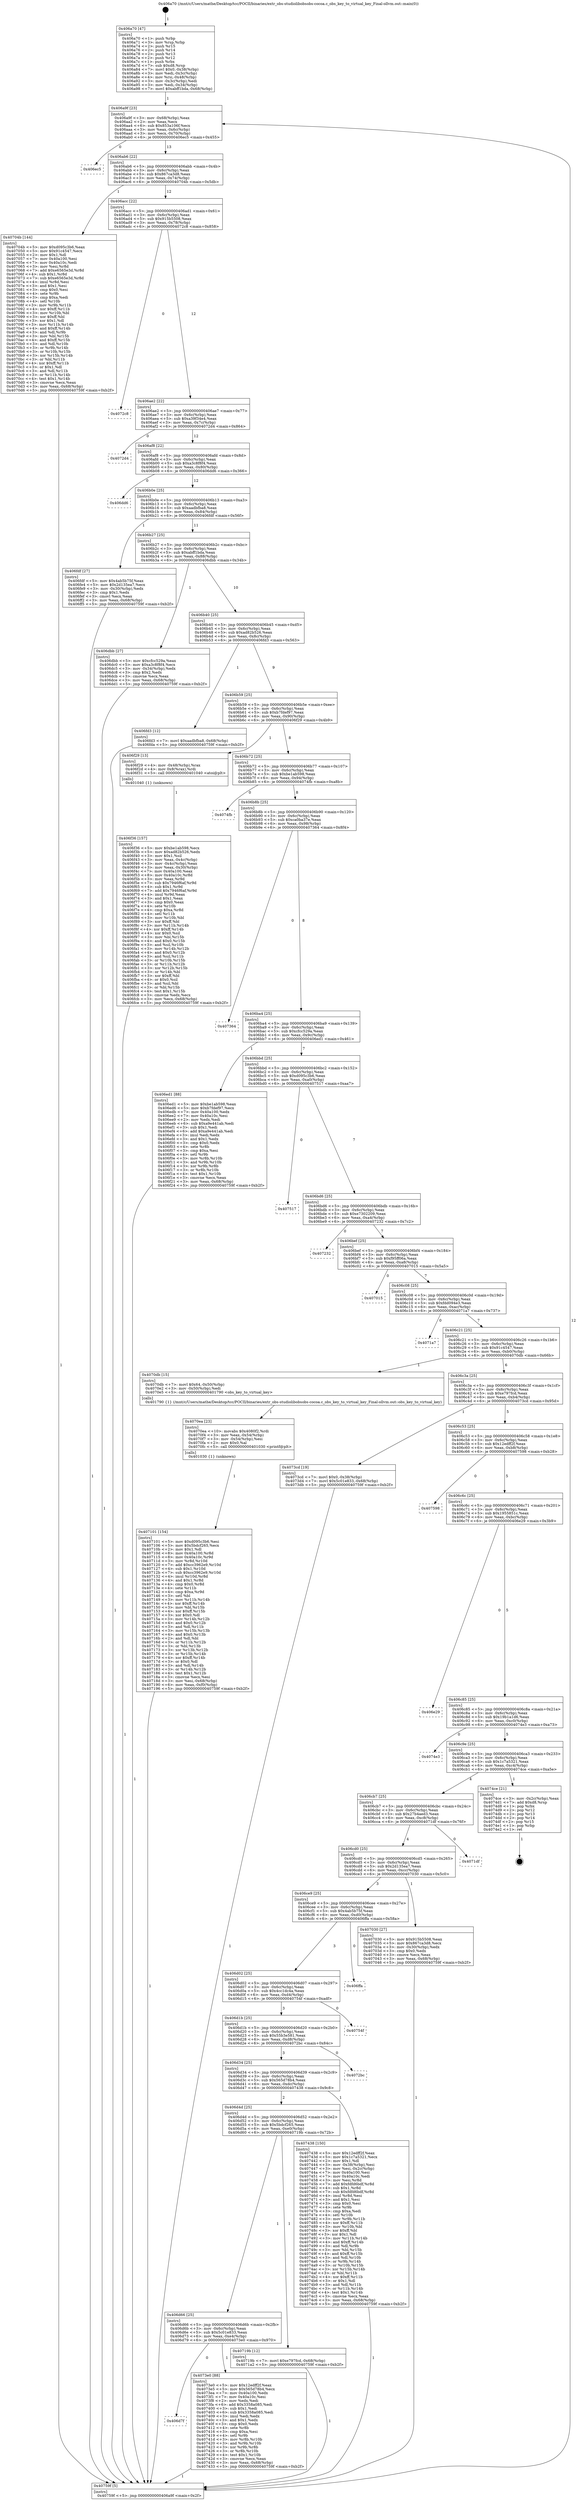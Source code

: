 digraph "0x406a70" {
  label = "0x406a70 (/mnt/c/Users/mathe/Desktop/tcc/POCII/binaries/extr_obs-studiolibobsobs-cocoa.c_obs_key_to_virtual_key_Final-ollvm.out::main(0))"
  labelloc = "t"
  node[shape=record]

  Entry [label="",width=0.3,height=0.3,shape=circle,fillcolor=black,style=filled]
  "0x406a9f" [label="{
     0x406a9f [23]\l
     | [instrs]\l
     &nbsp;&nbsp;0x406a9f \<+3\>: mov -0x68(%rbp),%eax\l
     &nbsp;&nbsp;0x406aa2 \<+2\>: mov %eax,%ecx\l
     &nbsp;&nbsp;0x406aa4 \<+6\>: sub $0x853a106f,%ecx\l
     &nbsp;&nbsp;0x406aaa \<+3\>: mov %eax,-0x6c(%rbp)\l
     &nbsp;&nbsp;0x406aad \<+3\>: mov %ecx,-0x70(%rbp)\l
     &nbsp;&nbsp;0x406ab0 \<+6\>: je 0000000000406ec5 \<main+0x455\>\l
  }"]
  "0x406ec5" [label="{
     0x406ec5\l
  }", style=dashed]
  "0x406ab6" [label="{
     0x406ab6 [22]\l
     | [instrs]\l
     &nbsp;&nbsp;0x406ab6 \<+5\>: jmp 0000000000406abb \<main+0x4b\>\l
     &nbsp;&nbsp;0x406abb \<+3\>: mov -0x6c(%rbp),%eax\l
     &nbsp;&nbsp;0x406abe \<+5\>: sub $0x867ca3d8,%eax\l
     &nbsp;&nbsp;0x406ac3 \<+3\>: mov %eax,-0x74(%rbp)\l
     &nbsp;&nbsp;0x406ac6 \<+6\>: je 000000000040704b \<main+0x5db\>\l
  }"]
  Exit [label="",width=0.3,height=0.3,shape=circle,fillcolor=black,style=filled,peripheries=2]
  "0x40704b" [label="{
     0x40704b [144]\l
     | [instrs]\l
     &nbsp;&nbsp;0x40704b \<+5\>: mov $0xd095c3b6,%eax\l
     &nbsp;&nbsp;0x407050 \<+5\>: mov $0x91c4547,%ecx\l
     &nbsp;&nbsp;0x407055 \<+2\>: mov $0x1,%dl\l
     &nbsp;&nbsp;0x407057 \<+7\>: mov 0x40a100,%esi\l
     &nbsp;&nbsp;0x40705e \<+7\>: mov 0x40a10c,%edi\l
     &nbsp;&nbsp;0x407065 \<+3\>: mov %esi,%r8d\l
     &nbsp;&nbsp;0x407068 \<+7\>: add $0xe6565e3d,%r8d\l
     &nbsp;&nbsp;0x40706f \<+4\>: sub $0x1,%r8d\l
     &nbsp;&nbsp;0x407073 \<+7\>: sub $0xe6565e3d,%r8d\l
     &nbsp;&nbsp;0x40707a \<+4\>: imul %r8d,%esi\l
     &nbsp;&nbsp;0x40707e \<+3\>: and $0x1,%esi\l
     &nbsp;&nbsp;0x407081 \<+3\>: cmp $0x0,%esi\l
     &nbsp;&nbsp;0x407084 \<+4\>: sete %r9b\l
     &nbsp;&nbsp;0x407088 \<+3\>: cmp $0xa,%edi\l
     &nbsp;&nbsp;0x40708b \<+4\>: setl %r10b\l
     &nbsp;&nbsp;0x40708f \<+3\>: mov %r9b,%r11b\l
     &nbsp;&nbsp;0x407092 \<+4\>: xor $0xff,%r11b\l
     &nbsp;&nbsp;0x407096 \<+3\>: mov %r10b,%bl\l
     &nbsp;&nbsp;0x407099 \<+3\>: xor $0xff,%bl\l
     &nbsp;&nbsp;0x40709c \<+3\>: xor $0x1,%dl\l
     &nbsp;&nbsp;0x40709f \<+3\>: mov %r11b,%r14b\l
     &nbsp;&nbsp;0x4070a2 \<+4\>: and $0xff,%r14b\l
     &nbsp;&nbsp;0x4070a6 \<+3\>: and %dl,%r9b\l
     &nbsp;&nbsp;0x4070a9 \<+3\>: mov %bl,%r15b\l
     &nbsp;&nbsp;0x4070ac \<+4\>: and $0xff,%r15b\l
     &nbsp;&nbsp;0x4070b0 \<+3\>: and %dl,%r10b\l
     &nbsp;&nbsp;0x4070b3 \<+3\>: or %r9b,%r14b\l
     &nbsp;&nbsp;0x4070b6 \<+3\>: or %r10b,%r15b\l
     &nbsp;&nbsp;0x4070b9 \<+3\>: xor %r15b,%r14b\l
     &nbsp;&nbsp;0x4070bc \<+3\>: or %bl,%r11b\l
     &nbsp;&nbsp;0x4070bf \<+4\>: xor $0xff,%r11b\l
     &nbsp;&nbsp;0x4070c3 \<+3\>: or $0x1,%dl\l
     &nbsp;&nbsp;0x4070c6 \<+3\>: and %dl,%r11b\l
     &nbsp;&nbsp;0x4070c9 \<+3\>: or %r11b,%r14b\l
     &nbsp;&nbsp;0x4070cc \<+4\>: test $0x1,%r14b\l
     &nbsp;&nbsp;0x4070d0 \<+3\>: cmovne %ecx,%eax\l
     &nbsp;&nbsp;0x4070d3 \<+3\>: mov %eax,-0x68(%rbp)\l
     &nbsp;&nbsp;0x4070d6 \<+5\>: jmp 000000000040759f \<main+0xb2f\>\l
  }"]
  "0x406acc" [label="{
     0x406acc [22]\l
     | [instrs]\l
     &nbsp;&nbsp;0x406acc \<+5\>: jmp 0000000000406ad1 \<main+0x61\>\l
     &nbsp;&nbsp;0x406ad1 \<+3\>: mov -0x6c(%rbp),%eax\l
     &nbsp;&nbsp;0x406ad4 \<+5\>: sub $0x915b5508,%eax\l
     &nbsp;&nbsp;0x406ad9 \<+3\>: mov %eax,-0x78(%rbp)\l
     &nbsp;&nbsp;0x406adc \<+6\>: je 00000000004072c8 \<main+0x858\>\l
  }"]
  "0x406d7f" [label="{
     0x406d7f\l
  }", style=dashed]
  "0x4072c8" [label="{
     0x4072c8\l
  }", style=dashed]
  "0x406ae2" [label="{
     0x406ae2 [22]\l
     | [instrs]\l
     &nbsp;&nbsp;0x406ae2 \<+5\>: jmp 0000000000406ae7 \<main+0x77\>\l
     &nbsp;&nbsp;0x406ae7 \<+3\>: mov -0x6c(%rbp),%eax\l
     &nbsp;&nbsp;0x406aea \<+5\>: sub $0xa39f34e4,%eax\l
     &nbsp;&nbsp;0x406aef \<+3\>: mov %eax,-0x7c(%rbp)\l
     &nbsp;&nbsp;0x406af2 \<+6\>: je 00000000004072d4 \<main+0x864\>\l
  }"]
  "0x4073e0" [label="{
     0x4073e0 [88]\l
     | [instrs]\l
     &nbsp;&nbsp;0x4073e0 \<+5\>: mov $0x12edff2f,%eax\l
     &nbsp;&nbsp;0x4073e5 \<+5\>: mov $0x565d78b4,%ecx\l
     &nbsp;&nbsp;0x4073ea \<+7\>: mov 0x40a100,%edx\l
     &nbsp;&nbsp;0x4073f1 \<+7\>: mov 0x40a10c,%esi\l
     &nbsp;&nbsp;0x4073f8 \<+2\>: mov %edx,%edi\l
     &nbsp;&nbsp;0x4073fa \<+6\>: add $0x3358a085,%edi\l
     &nbsp;&nbsp;0x407400 \<+3\>: sub $0x1,%edi\l
     &nbsp;&nbsp;0x407403 \<+6\>: sub $0x3358a085,%edi\l
     &nbsp;&nbsp;0x407409 \<+3\>: imul %edi,%edx\l
     &nbsp;&nbsp;0x40740c \<+3\>: and $0x1,%edx\l
     &nbsp;&nbsp;0x40740f \<+3\>: cmp $0x0,%edx\l
     &nbsp;&nbsp;0x407412 \<+4\>: sete %r8b\l
     &nbsp;&nbsp;0x407416 \<+3\>: cmp $0xa,%esi\l
     &nbsp;&nbsp;0x407419 \<+4\>: setl %r9b\l
     &nbsp;&nbsp;0x40741d \<+3\>: mov %r8b,%r10b\l
     &nbsp;&nbsp;0x407420 \<+3\>: and %r9b,%r10b\l
     &nbsp;&nbsp;0x407423 \<+3\>: xor %r9b,%r8b\l
     &nbsp;&nbsp;0x407426 \<+3\>: or %r8b,%r10b\l
     &nbsp;&nbsp;0x407429 \<+4\>: test $0x1,%r10b\l
     &nbsp;&nbsp;0x40742d \<+3\>: cmovne %ecx,%eax\l
     &nbsp;&nbsp;0x407430 \<+3\>: mov %eax,-0x68(%rbp)\l
     &nbsp;&nbsp;0x407433 \<+5\>: jmp 000000000040759f \<main+0xb2f\>\l
  }"]
  "0x4072d4" [label="{
     0x4072d4\l
  }", style=dashed]
  "0x406af8" [label="{
     0x406af8 [22]\l
     | [instrs]\l
     &nbsp;&nbsp;0x406af8 \<+5\>: jmp 0000000000406afd \<main+0x8d\>\l
     &nbsp;&nbsp;0x406afd \<+3\>: mov -0x6c(%rbp),%eax\l
     &nbsp;&nbsp;0x406b00 \<+5\>: sub $0xa3c8f8f4,%eax\l
     &nbsp;&nbsp;0x406b05 \<+3\>: mov %eax,-0x80(%rbp)\l
     &nbsp;&nbsp;0x406b08 \<+6\>: je 0000000000406dd6 \<main+0x366\>\l
  }"]
  "0x406d66" [label="{
     0x406d66 [25]\l
     | [instrs]\l
     &nbsp;&nbsp;0x406d66 \<+5\>: jmp 0000000000406d6b \<main+0x2fb\>\l
     &nbsp;&nbsp;0x406d6b \<+3\>: mov -0x6c(%rbp),%eax\l
     &nbsp;&nbsp;0x406d6e \<+5\>: sub $0x5c01e833,%eax\l
     &nbsp;&nbsp;0x406d73 \<+6\>: mov %eax,-0xe4(%rbp)\l
     &nbsp;&nbsp;0x406d79 \<+6\>: je 00000000004073e0 \<main+0x970\>\l
  }"]
  "0x406dd6" [label="{
     0x406dd6\l
  }", style=dashed]
  "0x406b0e" [label="{
     0x406b0e [25]\l
     | [instrs]\l
     &nbsp;&nbsp;0x406b0e \<+5\>: jmp 0000000000406b13 \<main+0xa3\>\l
     &nbsp;&nbsp;0x406b13 \<+3\>: mov -0x6c(%rbp),%eax\l
     &nbsp;&nbsp;0x406b16 \<+5\>: sub $0xaadbfba8,%eax\l
     &nbsp;&nbsp;0x406b1b \<+6\>: mov %eax,-0x84(%rbp)\l
     &nbsp;&nbsp;0x406b21 \<+6\>: je 0000000000406fdf \<main+0x56f\>\l
  }"]
  "0x40719b" [label="{
     0x40719b [12]\l
     | [instrs]\l
     &nbsp;&nbsp;0x40719b \<+7\>: movl $0xe797fcd,-0x68(%rbp)\l
     &nbsp;&nbsp;0x4071a2 \<+5\>: jmp 000000000040759f \<main+0xb2f\>\l
  }"]
  "0x406fdf" [label="{
     0x406fdf [27]\l
     | [instrs]\l
     &nbsp;&nbsp;0x406fdf \<+5\>: mov $0x4ab5b75f,%eax\l
     &nbsp;&nbsp;0x406fe4 \<+5\>: mov $0x2d135ea7,%ecx\l
     &nbsp;&nbsp;0x406fe9 \<+3\>: mov -0x30(%rbp),%edx\l
     &nbsp;&nbsp;0x406fec \<+3\>: cmp $0x1,%edx\l
     &nbsp;&nbsp;0x406fef \<+3\>: cmovl %ecx,%eax\l
     &nbsp;&nbsp;0x406ff2 \<+3\>: mov %eax,-0x68(%rbp)\l
     &nbsp;&nbsp;0x406ff5 \<+5\>: jmp 000000000040759f \<main+0xb2f\>\l
  }"]
  "0x406b27" [label="{
     0x406b27 [25]\l
     | [instrs]\l
     &nbsp;&nbsp;0x406b27 \<+5\>: jmp 0000000000406b2c \<main+0xbc\>\l
     &nbsp;&nbsp;0x406b2c \<+3\>: mov -0x6c(%rbp),%eax\l
     &nbsp;&nbsp;0x406b2f \<+5\>: sub $0xabff1bda,%eax\l
     &nbsp;&nbsp;0x406b34 \<+6\>: mov %eax,-0x88(%rbp)\l
     &nbsp;&nbsp;0x406b3a \<+6\>: je 0000000000406dbb \<main+0x34b\>\l
  }"]
  "0x406d4d" [label="{
     0x406d4d [25]\l
     | [instrs]\l
     &nbsp;&nbsp;0x406d4d \<+5\>: jmp 0000000000406d52 \<main+0x2e2\>\l
     &nbsp;&nbsp;0x406d52 \<+3\>: mov -0x6c(%rbp),%eax\l
     &nbsp;&nbsp;0x406d55 \<+5\>: sub $0x5bdcf265,%eax\l
     &nbsp;&nbsp;0x406d5a \<+6\>: mov %eax,-0xe0(%rbp)\l
     &nbsp;&nbsp;0x406d60 \<+6\>: je 000000000040719b \<main+0x72b\>\l
  }"]
  "0x406dbb" [label="{
     0x406dbb [27]\l
     | [instrs]\l
     &nbsp;&nbsp;0x406dbb \<+5\>: mov $0xcfcc529a,%eax\l
     &nbsp;&nbsp;0x406dc0 \<+5\>: mov $0xa3c8f8f4,%ecx\l
     &nbsp;&nbsp;0x406dc5 \<+3\>: mov -0x34(%rbp),%edx\l
     &nbsp;&nbsp;0x406dc8 \<+3\>: cmp $0x2,%edx\l
     &nbsp;&nbsp;0x406dcb \<+3\>: cmovne %ecx,%eax\l
     &nbsp;&nbsp;0x406dce \<+3\>: mov %eax,-0x68(%rbp)\l
     &nbsp;&nbsp;0x406dd1 \<+5\>: jmp 000000000040759f \<main+0xb2f\>\l
  }"]
  "0x406b40" [label="{
     0x406b40 [25]\l
     | [instrs]\l
     &nbsp;&nbsp;0x406b40 \<+5\>: jmp 0000000000406b45 \<main+0xd5\>\l
     &nbsp;&nbsp;0x406b45 \<+3\>: mov -0x6c(%rbp),%eax\l
     &nbsp;&nbsp;0x406b48 \<+5\>: sub $0xad82b526,%eax\l
     &nbsp;&nbsp;0x406b4d \<+6\>: mov %eax,-0x8c(%rbp)\l
     &nbsp;&nbsp;0x406b53 \<+6\>: je 0000000000406fd3 \<main+0x563\>\l
  }"]
  "0x40759f" [label="{
     0x40759f [5]\l
     | [instrs]\l
     &nbsp;&nbsp;0x40759f \<+5\>: jmp 0000000000406a9f \<main+0x2f\>\l
  }"]
  "0x406a70" [label="{
     0x406a70 [47]\l
     | [instrs]\l
     &nbsp;&nbsp;0x406a70 \<+1\>: push %rbp\l
     &nbsp;&nbsp;0x406a71 \<+3\>: mov %rsp,%rbp\l
     &nbsp;&nbsp;0x406a74 \<+2\>: push %r15\l
     &nbsp;&nbsp;0x406a76 \<+2\>: push %r14\l
     &nbsp;&nbsp;0x406a78 \<+2\>: push %r13\l
     &nbsp;&nbsp;0x406a7a \<+2\>: push %r12\l
     &nbsp;&nbsp;0x406a7c \<+1\>: push %rbx\l
     &nbsp;&nbsp;0x406a7d \<+7\>: sub $0xd8,%rsp\l
     &nbsp;&nbsp;0x406a84 \<+7\>: movl $0x0,-0x38(%rbp)\l
     &nbsp;&nbsp;0x406a8b \<+3\>: mov %edi,-0x3c(%rbp)\l
     &nbsp;&nbsp;0x406a8e \<+4\>: mov %rsi,-0x48(%rbp)\l
     &nbsp;&nbsp;0x406a92 \<+3\>: mov -0x3c(%rbp),%edi\l
     &nbsp;&nbsp;0x406a95 \<+3\>: mov %edi,-0x34(%rbp)\l
     &nbsp;&nbsp;0x406a98 \<+7\>: movl $0xabff1bda,-0x68(%rbp)\l
  }"]
  "0x407438" [label="{
     0x407438 [150]\l
     | [instrs]\l
     &nbsp;&nbsp;0x407438 \<+5\>: mov $0x12edff2f,%eax\l
     &nbsp;&nbsp;0x40743d \<+5\>: mov $0x1c7a5321,%ecx\l
     &nbsp;&nbsp;0x407442 \<+2\>: mov $0x1,%dl\l
     &nbsp;&nbsp;0x407444 \<+3\>: mov -0x38(%rbp),%esi\l
     &nbsp;&nbsp;0x407447 \<+3\>: mov %esi,-0x2c(%rbp)\l
     &nbsp;&nbsp;0x40744a \<+7\>: mov 0x40a100,%esi\l
     &nbsp;&nbsp;0x407451 \<+7\>: mov 0x40a10c,%edi\l
     &nbsp;&nbsp;0x407458 \<+3\>: mov %esi,%r8d\l
     &nbsp;&nbsp;0x40745b \<+7\>: add $0xfdfd6bdf,%r8d\l
     &nbsp;&nbsp;0x407462 \<+4\>: sub $0x1,%r8d\l
     &nbsp;&nbsp;0x407466 \<+7\>: sub $0xfdfd6bdf,%r8d\l
     &nbsp;&nbsp;0x40746d \<+4\>: imul %r8d,%esi\l
     &nbsp;&nbsp;0x407471 \<+3\>: and $0x1,%esi\l
     &nbsp;&nbsp;0x407474 \<+3\>: cmp $0x0,%esi\l
     &nbsp;&nbsp;0x407477 \<+4\>: sete %r9b\l
     &nbsp;&nbsp;0x40747b \<+3\>: cmp $0xa,%edi\l
     &nbsp;&nbsp;0x40747e \<+4\>: setl %r10b\l
     &nbsp;&nbsp;0x407482 \<+3\>: mov %r9b,%r11b\l
     &nbsp;&nbsp;0x407485 \<+4\>: xor $0xff,%r11b\l
     &nbsp;&nbsp;0x407489 \<+3\>: mov %r10b,%bl\l
     &nbsp;&nbsp;0x40748c \<+3\>: xor $0xff,%bl\l
     &nbsp;&nbsp;0x40748f \<+3\>: xor $0x1,%dl\l
     &nbsp;&nbsp;0x407492 \<+3\>: mov %r11b,%r14b\l
     &nbsp;&nbsp;0x407495 \<+4\>: and $0xff,%r14b\l
     &nbsp;&nbsp;0x407499 \<+3\>: and %dl,%r9b\l
     &nbsp;&nbsp;0x40749c \<+3\>: mov %bl,%r15b\l
     &nbsp;&nbsp;0x40749f \<+4\>: and $0xff,%r15b\l
     &nbsp;&nbsp;0x4074a3 \<+3\>: and %dl,%r10b\l
     &nbsp;&nbsp;0x4074a6 \<+3\>: or %r9b,%r14b\l
     &nbsp;&nbsp;0x4074a9 \<+3\>: or %r10b,%r15b\l
     &nbsp;&nbsp;0x4074ac \<+3\>: xor %r15b,%r14b\l
     &nbsp;&nbsp;0x4074af \<+3\>: or %bl,%r11b\l
     &nbsp;&nbsp;0x4074b2 \<+4\>: xor $0xff,%r11b\l
     &nbsp;&nbsp;0x4074b6 \<+3\>: or $0x1,%dl\l
     &nbsp;&nbsp;0x4074b9 \<+3\>: and %dl,%r11b\l
     &nbsp;&nbsp;0x4074bc \<+3\>: or %r11b,%r14b\l
     &nbsp;&nbsp;0x4074bf \<+4\>: test $0x1,%r14b\l
     &nbsp;&nbsp;0x4074c3 \<+3\>: cmovne %ecx,%eax\l
     &nbsp;&nbsp;0x4074c6 \<+3\>: mov %eax,-0x68(%rbp)\l
     &nbsp;&nbsp;0x4074c9 \<+5\>: jmp 000000000040759f \<main+0xb2f\>\l
  }"]
  "0x406fd3" [label="{
     0x406fd3 [12]\l
     | [instrs]\l
     &nbsp;&nbsp;0x406fd3 \<+7\>: movl $0xaadbfba8,-0x68(%rbp)\l
     &nbsp;&nbsp;0x406fda \<+5\>: jmp 000000000040759f \<main+0xb2f\>\l
  }"]
  "0x406b59" [label="{
     0x406b59 [25]\l
     | [instrs]\l
     &nbsp;&nbsp;0x406b59 \<+5\>: jmp 0000000000406b5e \<main+0xee\>\l
     &nbsp;&nbsp;0x406b5e \<+3\>: mov -0x6c(%rbp),%eax\l
     &nbsp;&nbsp;0x406b61 \<+5\>: sub $0xb7fdef97,%eax\l
     &nbsp;&nbsp;0x406b66 \<+6\>: mov %eax,-0x90(%rbp)\l
     &nbsp;&nbsp;0x406b6c \<+6\>: je 0000000000406f29 \<main+0x4b9\>\l
  }"]
  "0x406d34" [label="{
     0x406d34 [25]\l
     | [instrs]\l
     &nbsp;&nbsp;0x406d34 \<+5\>: jmp 0000000000406d39 \<main+0x2c9\>\l
     &nbsp;&nbsp;0x406d39 \<+3\>: mov -0x6c(%rbp),%eax\l
     &nbsp;&nbsp;0x406d3c \<+5\>: sub $0x565d78b4,%eax\l
     &nbsp;&nbsp;0x406d41 \<+6\>: mov %eax,-0xdc(%rbp)\l
     &nbsp;&nbsp;0x406d47 \<+6\>: je 0000000000407438 \<main+0x9c8\>\l
  }"]
  "0x406f29" [label="{
     0x406f29 [13]\l
     | [instrs]\l
     &nbsp;&nbsp;0x406f29 \<+4\>: mov -0x48(%rbp),%rax\l
     &nbsp;&nbsp;0x406f2d \<+4\>: mov 0x8(%rax),%rdi\l
     &nbsp;&nbsp;0x406f31 \<+5\>: call 0000000000401040 \<atoi@plt\>\l
     | [calls]\l
     &nbsp;&nbsp;0x401040 \{1\} (unknown)\l
  }"]
  "0x406b72" [label="{
     0x406b72 [25]\l
     | [instrs]\l
     &nbsp;&nbsp;0x406b72 \<+5\>: jmp 0000000000406b77 \<main+0x107\>\l
     &nbsp;&nbsp;0x406b77 \<+3\>: mov -0x6c(%rbp),%eax\l
     &nbsp;&nbsp;0x406b7a \<+5\>: sub $0xbe1ab598,%eax\l
     &nbsp;&nbsp;0x406b7f \<+6\>: mov %eax,-0x94(%rbp)\l
     &nbsp;&nbsp;0x406b85 \<+6\>: je 00000000004074fb \<main+0xa8b\>\l
  }"]
  "0x4072bc" [label="{
     0x4072bc\l
  }", style=dashed]
  "0x4074fb" [label="{
     0x4074fb\l
  }", style=dashed]
  "0x406b8b" [label="{
     0x406b8b [25]\l
     | [instrs]\l
     &nbsp;&nbsp;0x406b8b \<+5\>: jmp 0000000000406b90 \<main+0x120\>\l
     &nbsp;&nbsp;0x406b90 \<+3\>: mov -0x6c(%rbp),%eax\l
     &nbsp;&nbsp;0x406b93 \<+5\>: sub $0xca0ba37e,%eax\l
     &nbsp;&nbsp;0x406b98 \<+6\>: mov %eax,-0x98(%rbp)\l
     &nbsp;&nbsp;0x406b9e \<+6\>: je 0000000000407364 \<main+0x8f4\>\l
  }"]
  "0x406d1b" [label="{
     0x406d1b [25]\l
     | [instrs]\l
     &nbsp;&nbsp;0x406d1b \<+5\>: jmp 0000000000406d20 \<main+0x2b0\>\l
     &nbsp;&nbsp;0x406d20 \<+3\>: mov -0x6c(%rbp),%eax\l
     &nbsp;&nbsp;0x406d23 \<+5\>: sub $0x55b3e581,%eax\l
     &nbsp;&nbsp;0x406d28 \<+6\>: mov %eax,-0xd8(%rbp)\l
     &nbsp;&nbsp;0x406d2e \<+6\>: je 00000000004072bc \<main+0x84c\>\l
  }"]
  "0x407364" [label="{
     0x407364\l
  }", style=dashed]
  "0x406ba4" [label="{
     0x406ba4 [25]\l
     | [instrs]\l
     &nbsp;&nbsp;0x406ba4 \<+5\>: jmp 0000000000406ba9 \<main+0x139\>\l
     &nbsp;&nbsp;0x406ba9 \<+3\>: mov -0x6c(%rbp),%eax\l
     &nbsp;&nbsp;0x406bac \<+5\>: sub $0xcfcc529a,%eax\l
     &nbsp;&nbsp;0x406bb1 \<+6\>: mov %eax,-0x9c(%rbp)\l
     &nbsp;&nbsp;0x406bb7 \<+6\>: je 0000000000406ed1 \<main+0x461\>\l
  }"]
  "0x40754f" [label="{
     0x40754f\l
  }", style=dashed]
  "0x406ed1" [label="{
     0x406ed1 [88]\l
     | [instrs]\l
     &nbsp;&nbsp;0x406ed1 \<+5\>: mov $0xbe1ab598,%eax\l
     &nbsp;&nbsp;0x406ed6 \<+5\>: mov $0xb7fdef97,%ecx\l
     &nbsp;&nbsp;0x406edb \<+7\>: mov 0x40a100,%edx\l
     &nbsp;&nbsp;0x406ee2 \<+7\>: mov 0x40a10c,%esi\l
     &nbsp;&nbsp;0x406ee9 \<+2\>: mov %edx,%edi\l
     &nbsp;&nbsp;0x406eeb \<+6\>: sub $0xa9e441ab,%edi\l
     &nbsp;&nbsp;0x406ef1 \<+3\>: sub $0x1,%edi\l
     &nbsp;&nbsp;0x406ef4 \<+6\>: add $0xa9e441ab,%edi\l
     &nbsp;&nbsp;0x406efa \<+3\>: imul %edi,%edx\l
     &nbsp;&nbsp;0x406efd \<+3\>: and $0x1,%edx\l
     &nbsp;&nbsp;0x406f00 \<+3\>: cmp $0x0,%edx\l
     &nbsp;&nbsp;0x406f03 \<+4\>: sete %r8b\l
     &nbsp;&nbsp;0x406f07 \<+3\>: cmp $0xa,%esi\l
     &nbsp;&nbsp;0x406f0a \<+4\>: setl %r9b\l
     &nbsp;&nbsp;0x406f0e \<+3\>: mov %r8b,%r10b\l
     &nbsp;&nbsp;0x406f11 \<+3\>: and %r9b,%r10b\l
     &nbsp;&nbsp;0x406f14 \<+3\>: xor %r9b,%r8b\l
     &nbsp;&nbsp;0x406f17 \<+3\>: or %r8b,%r10b\l
     &nbsp;&nbsp;0x406f1a \<+4\>: test $0x1,%r10b\l
     &nbsp;&nbsp;0x406f1e \<+3\>: cmovne %ecx,%eax\l
     &nbsp;&nbsp;0x406f21 \<+3\>: mov %eax,-0x68(%rbp)\l
     &nbsp;&nbsp;0x406f24 \<+5\>: jmp 000000000040759f \<main+0xb2f\>\l
  }"]
  "0x406bbd" [label="{
     0x406bbd [25]\l
     | [instrs]\l
     &nbsp;&nbsp;0x406bbd \<+5\>: jmp 0000000000406bc2 \<main+0x152\>\l
     &nbsp;&nbsp;0x406bc2 \<+3\>: mov -0x6c(%rbp),%eax\l
     &nbsp;&nbsp;0x406bc5 \<+5\>: sub $0xd095c3b6,%eax\l
     &nbsp;&nbsp;0x406bca \<+6\>: mov %eax,-0xa0(%rbp)\l
     &nbsp;&nbsp;0x406bd0 \<+6\>: je 0000000000407517 \<main+0xaa7\>\l
  }"]
  "0x406f36" [label="{
     0x406f36 [157]\l
     | [instrs]\l
     &nbsp;&nbsp;0x406f36 \<+5\>: mov $0xbe1ab598,%ecx\l
     &nbsp;&nbsp;0x406f3b \<+5\>: mov $0xad82b526,%edx\l
     &nbsp;&nbsp;0x406f40 \<+3\>: mov $0x1,%sil\l
     &nbsp;&nbsp;0x406f43 \<+3\>: mov %eax,-0x4c(%rbp)\l
     &nbsp;&nbsp;0x406f46 \<+3\>: mov -0x4c(%rbp),%eax\l
     &nbsp;&nbsp;0x406f49 \<+3\>: mov %eax,-0x30(%rbp)\l
     &nbsp;&nbsp;0x406f4c \<+7\>: mov 0x40a100,%eax\l
     &nbsp;&nbsp;0x406f53 \<+8\>: mov 0x40a10c,%r8d\l
     &nbsp;&nbsp;0x406f5b \<+3\>: mov %eax,%r9d\l
     &nbsp;&nbsp;0x406f5e \<+7\>: sub $0x7946f6af,%r9d\l
     &nbsp;&nbsp;0x406f65 \<+4\>: sub $0x1,%r9d\l
     &nbsp;&nbsp;0x406f69 \<+7\>: add $0x7946f6af,%r9d\l
     &nbsp;&nbsp;0x406f70 \<+4\>: imul %r9d,%eax\l
     &nbsp;&nbsp;0x406f74 \<+3\>: and $0x1,%eax\l
     &nbsp;&nbsp;0x406f77 \<+3\>: cmp $0x0,%eax\l
     &nbsp;&nbsp;0x406f7a \<+4\>: sete %r10b\l
     &nbsp;&nbsp;0x406f7e \<+4\>: cmp $0xa,%r8d\l
     &nbsp;&nbsp;0x406f82 \<+4\>: setl %r11b\l
     &nbsp;&nbsp;0x406f86 \<+3\>: mov %r10b,%bl\l
     &nbsp;&nbsp;0x406f89 \<+3\>: xor $0xff,%bl\l
     &nbsp;&nbsp;0x406f8c \<+3\>: mov %r11b,%r14b\l
     &nbsp;&nbsp;0x406f8f \<+4\>: xor $0xff,%r14b\l
     &nbsp;&nbsp;0x406f93 \<+4\>: xor $0x0,%sil\l
     &nbsp;&nbsp;0x406f97 \<+3\>: mov %bl,%r15b\l
     &nbsp;&nbsp;0x406f9a \<+4\>: and $0x0,%r15b\l
     &nbsp;&nbsp;0x406f9e \<+3\>: and %sil,%r10b\l
     &nbsp;&nbsp;0x406fa1 \<+3\>: mov %r14b,%r12b\l
     &nbsp;&nbsp;0x406fa4 \<+4\>: and $0x0,%r12b\l
     &nbsp;&nbsp;0x406fa8 \<+3\>: and %sil,%r11b\l
     &nbsp;&nbsp;0x406fab \<+3\>: or %r10b,%r15b\l
     &nbsp;&nbsp;0x406fae \<+3\>: or %r11b,%r12b\l
     &nbsp;&nbsp;0x406fb1 \<+3\>: xor %r12b,%r15b\l
     &nbsp;&nbsp;0x406fb4 \<+3\>: or %r14b,%bl\l
     &nbsp;&nbsp;0x406fb7 \<+3\>: xor $0xff,%bl\l
     &nbsp;&nbsp;0x406fba \<+4\>: or $0x0,%sil\l
     &nbsp;&nbsp;0x406fbe \<+3\>: and %sil,%bl\l
     &nbsp;&nbsp;0x406fc1 \<+3\>: or %bl,%r15b\l
     &nbsp;&nbsp;0x406fc4 \<+4\>: test $0x1,%r15b\l
     &nbsp;&nbsp;0x406fc8 \<+3\>: cmovne %edx,%ecx\l
     &nbsp;&nbsp;0x406fcb \<+3\>: mov %ecx,-0x68(%rbp)\l
     &nbsp;&nbsp;0x406fce \<+5\>: jmp 000000000040759f \<main+0xb2f\>\l
  }"]
  "0x406d02" [label="{
     0x406d02 [25]\l
     | [instrs]\l
     &nbsp;&nbsp;0x406d02 \<+5\>: jmp 0000000000406d07 \<main+0x297\>\l
     &nbsp;&nbsp;0x406d07 \<+3\>: mov -0x6c(%rbp),%eax\l
     &nbsp;&nbsp;0x406d0a \<+5\>: sub $0x4cc1dc4a,%eax\l
     &nbsp;&nbsp;0x406d0f \<+6\>: mov %eax,-0xd4(%rbp)\l
     &nbsp;&nbsp;0x406d15 \<+6\>: je 000000000040754f \<main+0xadf\>\l
  }"]
  "0x407517" [label="{
     0x407517\l
  }", style=dashed]
  "0x406bd6" [label="{
     0x406bd6 [25]\l
     | [instrs]\l
     &nbsp;&nbsp;0x406bd6 \<+5\>: jmp 0000000000406bdb \<main+0x16b\>\l
     &nbsp;&nbsp;0x406bdb \<+3\>: mov -0x6c(%rbp),%eax\l
     &nbsp;&nbsp;0x406bde \<+5\>: sub $0xe7302209,%eax\l
     &nbsp;&nbsp;0x406be3 \<+6\>: mov %eax,-0xa4(%rbp)\l
     &nbsp;&nbsp;0x406be9 \<+6\>: je 0000000000407232 \<main+0x7c2\>\l
  }"]
  "0x406ffa" [label="{
     0x406ffa\l
  }", style=dashed]
  "0x407232" [label="{
     0x407232\l
  }", style=dashed]
  "0x406bef" [label="{
     0x406bef [25]\l
     | [instrs]\l
     &nbsp;&nbsp;0x406bef \<+5\>: jmp 0000000000406bf4 \<main+0x184\>\l
     &nbsp;&nbsp;0x406bf4 \<+3\>: mov -0x6c(%rbp),%eax\l
     &nbsp;&nbsp;0x406bf7 \<+5\>: sub $0xf95ff06a,%eax\l
     &nbsp;&nbsp;0x406bfc \<+6\>: mov %eax,-0xa8(%rbp)\l
     &nbsp;&nbsp;0x406c02 \<+6\>: je 0000000000407015 \<main+0x5a5\>\l
  }"]
  "0x407101" [label="{
     0x407101 [154]\l
     | [instrs]\l
     &nbsp;&nbsp;0x407101 \<+5\>: mov $0xd095c3b6,%esi\l
     &nbsp;&nbsp;0x407106 \<+5\>: mov $0x5bdcf265,%ecx\l
     &nbsp;&nbsp;0x40710b \<+2\>: mov $0x1,%dl\l
     &nbsp;&nbsp;0x40710d \<+8\>: mov 0x40a100,%r8d\l
     &nbsp;&nbsp;0x407115 \<+8\>: mov 0x40a10c,%r9d\l
     &nbsp;&nbsp;0x40711d \<+3\>: mov %r8d,%r10d\l
     &nbsp;&nbsp;0x407120 \<+7\>: add $0xcc3962e9,%r10d\l
     &nbsp;&nbsp;0x407127 \<+4\>: sub $0x1,%r10d\l
     &nbsp;&nbsp;0x40712b \<+7\>: sub $0xcc3962e9,%r10d\l
     &nbsp;&nbsp;0x407132 \<+4\>: imul %r10d,%r8d\l
     &nbsp;&nbsp;0x407136 \<+4\>: and $0x1,%r8d\l
     &nbsp;&nbsp;0x40713a \<+4\>: cmp $0x0,%r8d\l
     &nbsp;&nbsp;0x40713e \<+4\>: sete %r11b\l
     &nbsp;&nbsp;0x407142 \<+4\>: cmp $0xa,%r9d\l
     &nbsp;&nbsp;0x407146 \<+3\>: setl %bl\l
     &nbsp;&nbsp;0x407149 \<+3\>: mov %r11b,%r14b\l
     &nbsp;&nbsp;0x40714c \<+4\>: xor $0xff,%r14b\l
     &nbsp;&nbsp;0x407150 \<+3\>: mov %bl,%r15b\l
     &nbsp;&nbsp;0x407153 \<+4\>: xor $0xff,%r15b\l
     &nbsp;&nbsp;0x407157 \<+3\>: xor $0x0,%dl\l
     &nbsp;&nbsp;0x40715a \<+3\>: mov %r14b,%r12b\l
     &nbsp;&nbsp;0x40715d \<+4\>: and $0x0,%r12b\l
     &nbsp;&nbsp;0x407161 \<+3\>: and %dl,%r11b\l
     &nbsp;&nbsp;0x407164 \<+3\>: mov %r15b,%r13b\l
     &nbsp;&nbsp;0x407167 \<+4\>: and $0x0,%r13b\l
     &nbsp;&nbsp;0x40716b \<+2\>: and %dl,%bl\l
     &nbsp;&nbsp;0x40716d \<+3\>: or %r11b,%r12b\l
     &nbsp;&nbsp;0x407170 \<+3\>: or %bl,%r13b\l
     &nbsp;&nbsp;0x407173 \<+3\>: xor %r13b,%r12b\l
     &nbsp;&nbsp;0x407176 \<+3\>: or %r15b,%r14b\l
     &nbsp;&nbsp;0x407179 \<+4\>: xor $0xff,%r14b\l
     &nbsp;&nbsp;0x40717d \<+3\>: or $0x0,%dl\l
     &nbsp;&nbsp;0x407180 \<+3\>: and %dl,%r14b\l
     &nbsp;&nbsp;0x407183 \<+3\>: or %r14b,%r12b\l
     &nbsp;&nbsp;0x407186 \<+4\>: test $0x1,%r12b\l
     &nbsp;&nbsp;0x40718a \<+3\>: cmovne %ecx,%esi\l
     &nbsp;&nbsp;0x40718d \<+3\>: mov %esi,-0x68(%rbp)\l
     &nbsp;&nbsp;0x407190 \<+6\>: mov %eax,-0xf0(%rbp)\l
     &nbsp;&nbsp;0x407196 \<+5\>: jmp 000000000040759f \<main+0xb2f\>\l
  }"]
  "0x407015" [label="{
     0x407015\l
  }", style=dashed]
  "0x406c08" [label="{
     0x406c08 [25]\l
     | [instrs]\l
     &nbsp;&nbsp;0x406c08 \<+5\>: jmp 0000000000406c0d \<main+0x19d\>\l
     &nbsp;&nbsp;0x406c0d \<+3\>: mov -0x6c(%rbp),%eax\l
     &nbsp;&nbsp;0x406c10 \<+5\>: sub $0xfdd094e3,%eax\l
     &nbsp;&nbsp;0x406c15 \<+6\>: mov %eax,-0xac(%rbp)\l
     &nbsp;&nbsp;0x406c1b \<+6\>: je 00000000004071a7 \<main+0x737\>\l
  }"]
  "0x4070ea" [label="{
     0x4070ea [23]\l
     | [instrs]\l
     &nbsp;&nbsp;0x4070ea \<+10\>: movabs $0x4080f2,%rdi\l
     &nbsp;&nbsp;0x4070f4 \<+3\>: mov %eax,-0x54(%rbp)\l
     &nbsp;&nbsp;0x4070f7 \<+3\>: mov -0x54(%rbp),%esi\l
     &nbsp;&nbsp;0x4070fa \<+2\>: mov $0x0,%al\l
     &nbsp;&nbsp;0x4070fc \<+5\>: call 0000000000401030 \<printf@plt\>\l
     | [calls]\l
     &nbsp;&nbsp;0x401030 \{1\} (unknown)\l
  }"]
  "0x4071a7" [label="{
     0x4071a7\l
  }", style=dashed]
  "0x406c21" [label="{
     0x406c21 [25]\l
     | [instrs]\l
     &nbsp;&nbsp;0x406c21 \<+5\>: jmp 0000000000406c26 \<main+0x1b6\>\l
     &nbsp;&nbsp;0x406c26 \<+3\>: mov -0x6c(%rbp),%eax\l
     &nbsp;&nbsp;0x406c29 \<+5\>: sub $0x91c4547,%eax\l
     &nbsp;&nbsp;0x406c2e \<+6\>: mov %eax,-0xb0(%rbp)\l
     &nbsp;&nbsp;0x406c34 \<+6\>: je 00000000004070db \<main+0x66b\>\l
  }"]
  "0x406ce9" [label="{
     0x406ce9 [25]\l
     | [instrs]\l
     &nbsp;&nbsp;0x406ce9 \<+5\>: jmp 0000000000406cee \<main+0x27e\>\l
     &nbsp;&nbsp;0x406cee \<+3\>: mov -0x6c(%rbp),%eax\l
     &nbsp;&nbsp;0x406cf1 \<+5\>: sub $0x4ab5b75f,%eax\l
     &nbsp;&nbsp;0x406cf6 \<+6\>: mov %eax,-0xd0(%rbp)\l
     &nbsp;&nbsp;0x406cfc \<+6\>: je 0000000000406ffa \<main+0x58a\>\l
  }"]
  "0x4070db" [label="{
     0x4070db [15]\l
     | [instrs]\l
     &nbsp;&nbsp;0x4070db \<+7\>: movl $0x64,-0x50(%rbp)\l
     &nbsp;&nbsp;0x4070e2 \<+3\>: mov -0x50(%rbp),%edi\l
     &nbsp;&nbsp;0x4070e5 \<+5\>: call 0000000000401790 \<obs_key_to_virtual_key\>\l
     | [calls]\l
     &nbsp;&nbsp;0x401790 \{1\} (/mnt/c/Users/mathe/Desktop/tcc/POCII/binaries/extr_obs-studiolibobsobs-cocoa.c_obs_key_to_virtual_key_Final-ollvm.out::obs_key_to_virtual_key)\l
  }"]
  "0x406c3a" [label="{
     0x406c3a [25]\l
     | [instrs]\l
     &nbsp;&nbsp;0x406c3a \<+5\>: jmp 0000000000406c3f \<main+0x1cf\>\l
     &nbsp;&nbsp;0x406c3f \<+3\>: mov -0x6c(%rbp),%eax\l
     &nbsp;&nbsp;0x406c42 \<+5\>: sub $0xe797fcd,%eax\l
     &nbsp;&nbsp;0x406c47 \<+6\>: mov %eax,-0xb4(%rbp)\l
     &nbsp;&nbsp;0x406c4d \<+6\>: je 00000000004073cd \<main+0x95d\>\l
  }"]
  "0x407030" [label="{
     0x407030 [27]\l
     | [instrs]\l
     &nbsp;&nbsp;0x407030 \<+5\>: mov $0x915b5508,%eax\l
     &nbsp;&nbsp;0x407035 \<+5\>: mov $0x867ca3d8,%ecx\l
     &nbsp;&nbsp;0x40703a \<+3\>: mov -0x30(%rbp),%edx\l
     &nbsp;&nbsp;0x40703d \<+3\>: cmp $0x0,%edx\l
     &nbsp;&nbsp;0x407040 \<+3\>: cmove %ecx,%eax\l
     &nbsp;&nbsp;0x407043 \<+3\>: mov %eax,-0x68(%rbp)\l
     &nbsp;&nbsp;0x407046 \<+5\>: jmp 000000000040759f \<main+0xb2f\>\l
  }"]
  "0x4073cd" [label="{
     0x4073cd [19]\l
     | [instrs]\l
     &nbsp;&nbsp;0x4073cd \<+7\>: movl $0x0,-0x38(%rbp)\l
     &nbsp;&nbsp;0x4073d4 \<+7\>: movl $0x5c01e833,-0x68(%rbp)\l
     &nbsp;&nbsp;0x4073db \<+5\>: jmp 000000000040759f \<main+0xb2f\>\l
  }"]
  "0x406c53" [label="{
     0x406c53 [25]\l
     | [instrs]\l
     &nbsp;&nbsp;0x406c53 \<+5\>: jmp 0000000000406c58 \<main+0x1e8\>\l
     &nbsp;&nbsp;0x406c58 \<+3\>: mov -0x6c(%rbp),%eax\l
     &nbsp;&nbsp;0x406c5b \<+5\>: sub $0x12edff2f,%eax\l
     &nbsp;&nbsp;0x406c60 \<+6\>: mov %eax,-0xb8(%rbp)\l
     &nbsp;&nbsp;0x406c66 \<+6\>: je 0000000000407598 \<main+0xb28\>\l
  }"]
  "0x406cd0" [label="{
     0x406cd0 [25]\l
     | [instrs]\l
     &nbsp;&nbsp;0x406cd0 \<+5\>: jmp 0000000000406cd5 \<main+0x265\>\l
     &nbsp;&nbsp;0x406cd5 \<+3\>: mov -0x6c(%rbp),%eax\l
     &nbsp;&nbsp;0x406cd8 \<+5\>: sub $0x2d135ea7,%eax\l
     &nbsp;&nbsp;0x406cdd \<+6\>: mov %eax,-0xcc(%rbp)\l
     &nbsp;&nbsp;0x406ce3 \<+6\>: je 0000000000407030 \<main+0x5c0\>\l
  }"]
  "0x407598" [label="{
     0x407598\l
  }", style=dashed]
  "0x406c6c" [label="{
     0x406c6c [25]\l
     | [instrs]\l
     &nbsp;&nbsp;0x406c6c \<+5\>: jmp 0000000000406c71 \<main+0x201\>\l
     &nbsp;&nbsp;0x406c71 \<+3\>: mov -0x6c(%rbp),%eax\l
     &nbsp;&nbsp;0x406c74 \<+5\>: sub $0x1955851c,%eax\l
     &nbsp;&nbsp;0x406c79 \<+6\>: mov %eax,-0xbc(%rbp)\l
     &nbsp;&nbsp;0x406c7f \<+6\>: je 0000000000406e29 \<main+0x3b9\>\l
  }"]
  "0x4071df" [label="{
     0x4071df\l
  }", style=dashed]
  "0x406e29" [label="{
     0x406e29\l
  }", style=dashed]
  "0x406c85" [label="{
     0x406c85 [25]\l
     | [instrs]\l
     &nbsp;&nbsp;0x406c85 \<+5\>: jmp 0000000000406c8a \<main+0x21a\>\l
     &nbsp;&nbsp;0x406c8a \<+3\>: mov -0x6c(%rbp),%eax\l
     &nbsp;&nbsp;0x406c8d \<+5\>: sub $0x19b1a1d6,%eax\l
     &nbsp;&nbsp;0x406c92 \<+6\>: mov %eax,-0xc0(%rbp)\l
     &nbsp;&nbsp;0x406c98 \<+6\>: je 00000000004074e3 \<main+0xa73\>\l
  }"]
  "0x406cb7" [label="{
     0x406cb7 [25]\l
     | [instrs]\l
     &nbsp;&nbsp;0x406cb7 \<+5\>: jmp 0000000000406cbc \<main+0x24c\>\l
     &nbsp;&nbsp;0x406cbc \<+3\>: mov -0x6c(%rbp),%eax\l
     &nbsp;&nbsp;0x406cbf \<+5\>: sub $0x27b4aed3,%eax\l
     &nbsp;&nbsp;0x406cc4 \<+6\>: mov %eax,-0xc8(%rbp)\l
     &nbsp;&nbsp;0x406cca \<+6\>: je 00000000004071df \<main+0x76f\>\l
  }"]
  "0x4074e3" [label="{
     0x4074e3\l
  }", style=dashed]
  "0x406c9e" [label="{
     0x406c9e [25]\l
     | [instrs]\l
     &nbsp;&nbsp;0x406c9e \<+5\>: jmp 0000000000406ca3 \<main+0x233\>\l
     &nbsp;&nbsp;0x406ca3 \<+3\>: mov -0x6c(%rbp),%eax\l
     &nbsp;&nbsp;0x406ca6 \<+5\>: sub $0x1c7a5321,%eax\l
     &nbsp;&nbsp;0x406cab \<+6\>: mov %eax,-0xc4(%rbp)\l
     &nbsp;&nbsp;0x406cb1 \<+6\>: je 00000000004074ce \<main+0xa5e\>\l
  }"]
  "0x4074ce" [label="{
     0x4074ce [21]\l
     | [instrs]\l
     &nbsp;&nbsp;0x4074ce \<+3\>: mov -0x2c(%rbp),%eax\l
     &nbsp;&nbsp;0x4074d1 \<+7\>: add $0xd8,%rsp\l
     &nbsp;&nbsp;0x4074d8 \<+1\>: pop %rbx\l
     &nbsp;&nbsp;0x4074d9 \<+2\>: pop %r12\l
     &nbsp;&nbsp;0x4074db \<+2\>: pop %r13\l
     &nbsp;&nbsp;0x4074dd \<+2\>: pop %r14\l
     &nbsp;&nbsp;0x4074df \<+2\>: pop %r15\l
     &nbsp;&nbsp;0x4074e1 \<+1\>: pop %rbp\l
     &nbsp;&nbsp;0x4074e2 \<+1\>: ret\l
  }"]
  Entry -> "0x406a70" [label=" 1"]
  "0x406a9f" -> "0x406ec5" [label=" 0"]
  "0x406a9f" -> "0x406ab6" [label=" 13"]
  "0x4074ce" -> Exit [label=" 1"]
  "0x406ab6" -> "0x40704b" [label=" 1"]
  "0x406ab6" -> "0x406acc" [label=" 12"]
  "0x407438" -> "0x40759f" [label=" 1"]
  "0x406acc" -> "0x4072c8" [label=" 0"]
  "0x406acc" -> "0x406ae2" [label=" 12"]
  "0x4073e0" -> "0x40759f" [label=" 1"]
  "0x406ae2" -> "0x4072d4" [label=" 0"]
  "0x406ae2" -> "0x406af8" [label=" 12"]
  "0x406d66" -> "0x406d7f" [label=" 0"]
  "0x406af8" -> "0x406dd6" [label=" 0"]
  "0x406af8" -> "0x406b0e" [label=" 12"]
  "0x406d66" -> "0x4073e0" [label=" 1"]
  "0x406b0e" -> "0x406fdf" [label=" 1"]
  "0x406b0e" -> "0x406b27" [label=" 11"]
  "0x4073cd" -> "0x40759f" [label=" 1"]
  "0x406b27" -> "0x406dbb" [label=" 1"]
  "0x406b27" -> "0x406b40" [label=" 10"]
  "0x406dbb" -> "0x40759f" [label=" 1"]
  "0x406a70" -> "0x406a9f" [label=" 1"]
  "0x40759f" -> "0x406a9f" [label=" 12"]
  "0x406d4d" -> "0x406d66" [label=" 1"]
  "0x406b40" -> "0x406fd3" [label=" 1"]
  "0x406b40" -> "0x406b59" [label=" 9"]
  "0x406d4d" -> "0x40719b" [label=" 1"]
  "0x406b59" -> "0x406f29" [label=" 1"]
  "0x406b59" -> "0x406b72" [label=" 8"]
  "0x406d34" -> "0x406d4d" [label=" 2"]
  "0x406b72" -> "0x4074fb" [label=" 0"]
  "0x406b72" -> "0x406b8b" [label=" 8"]
  "0x406d34" -> "0x407438" [label=" 1"]
  "0x406b8b" -> "0x407364" [label=" 0"]
  "0x406b8b" -> "0x406ba4" [label=" 8"]
  "0x406d1b" -> "0x406d34" [label=" 3"]
  "0x406ba4" -> "0x406ed1" [label=" 1"]
  "0x406ba4" -> "0x406bbd" [label=" 7"]
  "0x406ed1" -> "0x40759f" [label=" 1"]
  "0x406f29" -> "0x406f36" [label=" 1"]
  "0x406f36" -> "0x40759f" [label=" 1"]
  "0x406fd3" -> "0x40759f" [label=" 1"]
  "0x406fdf" -> "0x40759f" [label=" 1"]
  "0x406d1b" -> "0x4072bc" [label=" 0"]
  "0x406bbd" -> "0x407517" [label=" 0"]
  "0x406bbd" -> "0x406bd6" [label=" 7"]
  "0x406d02" -> "0x406d1b" [label=" 3"]
  "0x406bd6" -> "0x407232" [label=" 0"]
  "0x406bd6" -> "0x406bef" [label=" 7"]
  "0x406d02" -> "0x40754f" [label=" 0"]
  "0x406bef" -> "0x407015" [label=" 0"]
  "0x406bef" -> "0x406c08" [label=" 7"]
  "0x406ce9" -> "0x406d02" [label=" 3"]
  "0x406c08" -> "0x4071a7" [label=" 0"]
  "0x406c08" -> "0x406c21" [label=" 7"]
  "0x406ce9" -> "0x406ffa" [label=" 0"]
  "0x406c21" -> "0x4070db" [label=" 1"]
  "0x406c21" -> "0x406c3a" [label=" 6"]
  "0x40719b" -> "0x40759f" [label=" 1"]
  "0x406c3a" -> "0x4073cd" [label=" 1"]
  "0x406c3a" -> "0x406c53" [label=" 5"]
  "0x407101" -> "0x40759f" [label=" 1"]
  "0x406c53" -> "0x407598" [label=" 0"]
  "0x406c53" -> "0x406c6c" [label=" 5"]
  "0x4070db" -> "0x4070ea" [label=" 1"]
  "0x406c6c" -> "0x406e29" [label=" 0"]
  "0x406c6c" -> "0x406c85" [label=" 5"]
  "0x40704b" -> "0x40759f" [label=" 1"]
  "0x406c85" -> "0x4074e3" [label=" 0"]
  "0x406c85" -> "0x406c9e" [label=" 5"]
  "0x406cd0" -> "0x406ce9" [label=" 3"]
  "0x406c9e" -> "0x4074ce" [label=" 1"]
  "0x406c9e" -> "0x406cb7" [label=" 4"]
  "0x407030" -> "0x40759f" [label=" 1"]
  "0x406cb7" -> "0x4071df" [label=" 0"]
  "0x406cb7" -> "0x406cd0" [label=" 4"]
  "0x4070ea" -> "0x407101" [label=" 1"]
  "0x406cd0" -> "0x407030" [label=" 1"]
}
